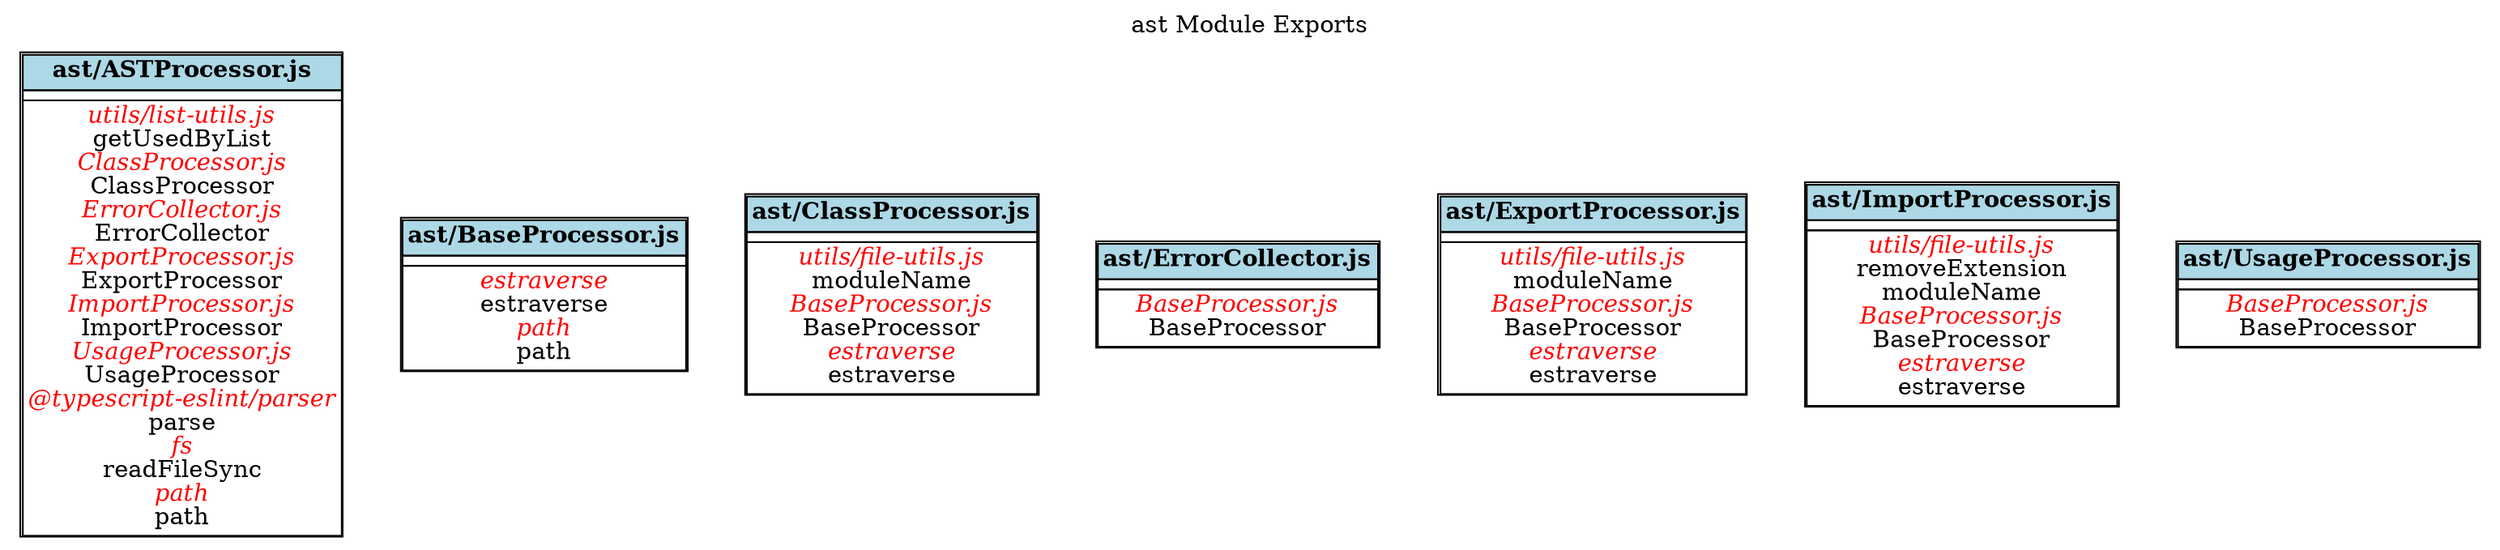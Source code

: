 digraph {label="ast Module Exports";
labelloc="t";
"ast/ASTProcessor.js" [shape=none, label=<<TABLE cellspacing="0" cellborder="1">
<TR><TD bgcolor="lightblue" align="center"><B>ast/ASTProcessor.js</B></TD></TR>
<TR><TD align="left">
</TD></TR>
<TR><TD align="center">
<font color="red"><I>utils/list-utils.js</I></font><BR/>
getUsedByList<BR/>
<font color="red"><I>ClassProcessor.js</I></font><BR/>
ClassProcessor<BR/>
<font color="red"><I>ErrorCollector.js</I></font><BR/>
ErrorCollector<BR/>
<font color="red"><I>ExportProcessor.js</I></font><BR/>
ExportProcessor<BR/>
<font color="red"><I>ImportProcessor.js</I></font><BR/>
ImportProcessor<BR/>
<font color="red"><I>UsageProcessor.js</I></font><BR/>
UsageProcessor<BR/>
<font color="red"><I>@typescript-eslint/parser</I></font><BR/>
parse<BR/>
<font color="red"><I>fs</I></font><BR/>
readFileSync<BR/>
<font color="red"><I>path</I></font><BR/>
path<BR/>
</TD></TR>
</TABLE>>];

"ast/BaseProcessor.js" [shape=none, label=<<TABLE cellspacing="0" cellborder="1">
<TR><TD bgcolor="lightblue" align="center"><B>ast/BaseProcessor.js</B></TD></TR>
<TR><TD align="left">
</TD></TR>
<TR><TD align="center">
<font color="red"><I>estraverse</I></font><BR/>
estraverse<BR/>
<font color="red"><I>path</I></font><BR/>
path<BR/>
</TD></TR>
</TABLE>>];

"ast/ClassProcessor.js" [shape=none, label=<<TABLE cellspacing="0" cellborder="1">
<TR><TD bgcolor="lightblue" align="center"><B>ast/ClassProcessor.js</B></TD></TR>
<TR><TD align="left">
</TD></TR>
<TR><TD align="center">
<font color="red"><I>utils/file-utils.js</I></font><BR/>
moduleName<BR/>
<font color="red"><I>BaseProcessor.js</I></font><BR/>
BaseProcessor<BR/>
<font color="red"><I>estraverse</I></font><BR/>
estraverse<BR/>
</TD></TR>
</TABLE>>];

"ast/ErrorCollector.js" [shape=none, label=<<TABLE cellspacing="0" cellborder="1">
<TR><TD bgcolor="lightblue" align="center"><B>ast/ErrorCollector.js</B></TD></TR>
<TR><TD align="left">
</TD></TR>
<TR><TD align="center">
<font color="red"><I>BaseProcessor.js</I></font><BR/>
BaseProcessor<BR/>
</TD></TR>
</TABLE>>];

"ast/ExportProcessor.js" [shape=none, label=<<TABLE cellspacing="0" cellborder="1">
<TR><TD bgcolor="lightblue" align="center"><B>ast/ExportProcessor.js</B></TD></TR>
<TR><TD align="left">
</TD></TR>
<TR><TD align="center">
<font color="red"><I>utils/file-utils.js</I></font><BR/>
moduleName<BR/>
<font color="red"><I>BaseProcessor.js</I></font><BR/>
BaseProcessor<BR/>
<font color="red"><I>estraverse</I></font><BR/>
estraverse<BR/>
</TD></TR>
</TABLE>>];

"ast/ImportProcessor.js" [shape=none, label=<<TABLE cellspacing="0" cellborder="1">
<TR><TD bgcolor="lightblue" align="center"><B>ast/ImportProcessor.js</B></TD></TR>
<TR><TD align="left">
</TD></TR>
<TR><TD align="center">
<font color="red"><I>utils/file-utils.js</I></font><BR/>
removeExtension<BR/>
moduleName<BR/>
<font color="red"><I>BaseProcessor.js</I></font><BR/>
BaseProcessor<BR/>
<font color="red"><I>estraverse</I></font><BR/>
estraverse<BR/>
</TD></TR>
</TABLE>>];

"ast/UsageProcessor.js" [shape=none, label=<<TABLE cellspacing="0" cellborder="1">
<TR><TD bgcolor="lightblue" align="center"><B>ast/UsageProcessor.js</B></TD></TR>
<TR><TD align="left">
</TD></TR>
<TR><TD align="center">
<font color="red"><I>BaseProcessor.js</I></font><BR/>
BaseProcessor<BR/>
</TD></TR>
</TABLE>>];

}
